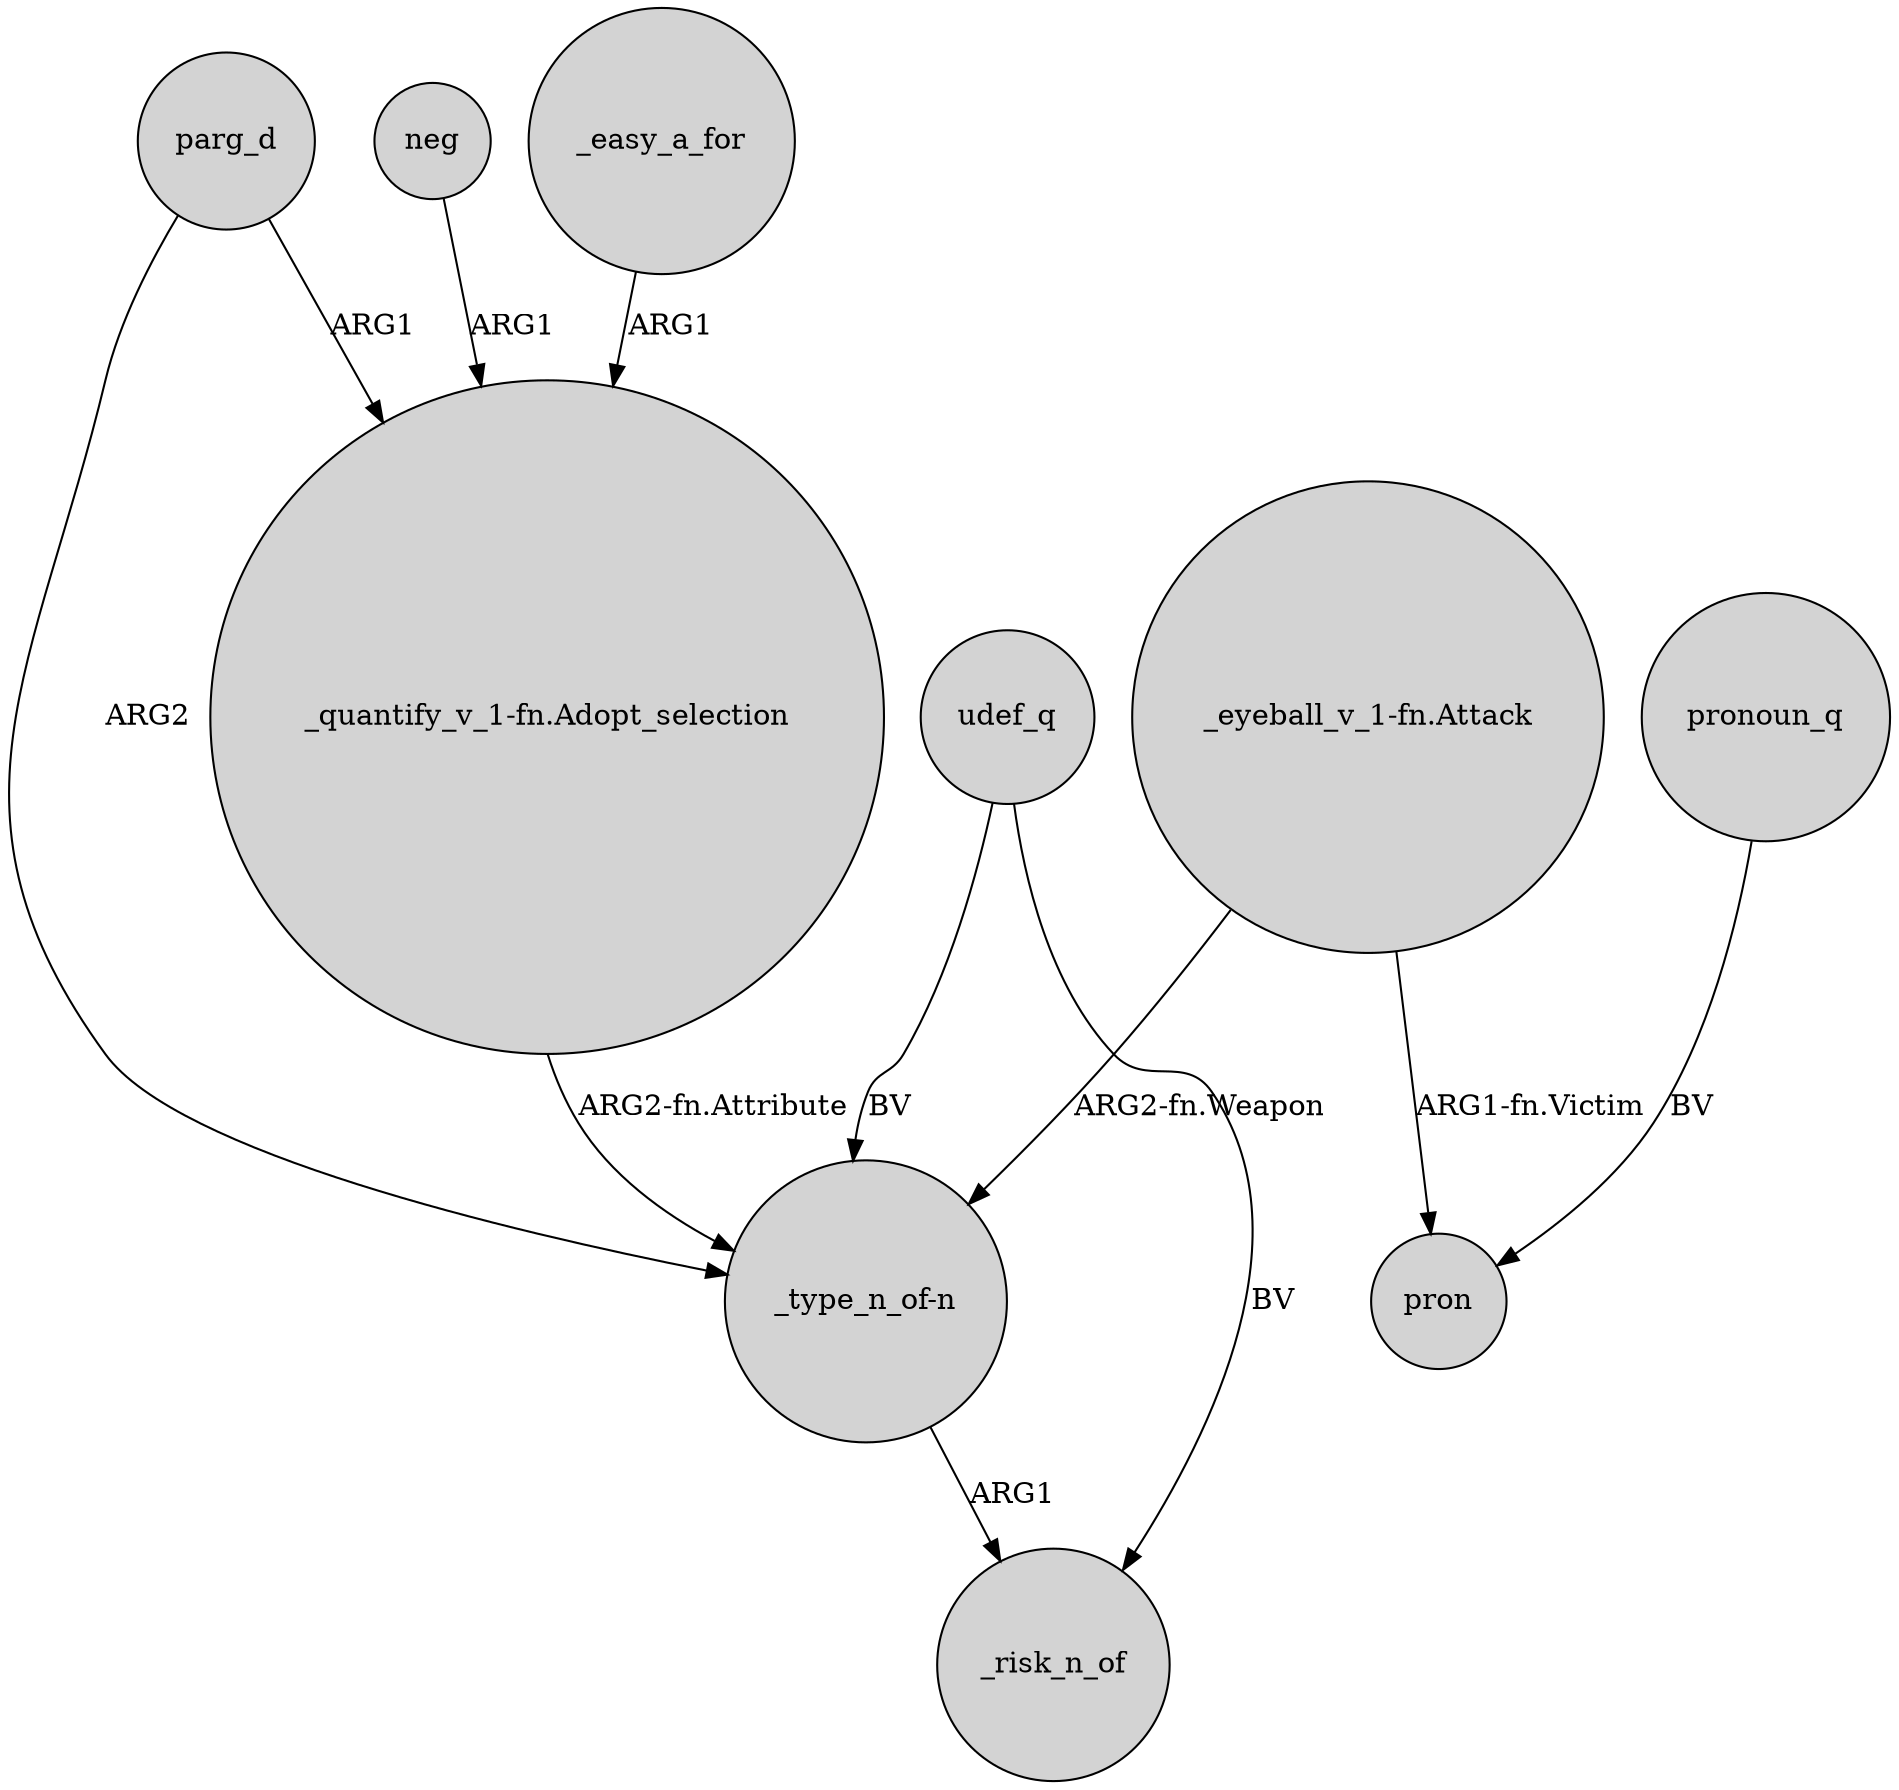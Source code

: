 digraph {
	node [shape=circle style=filled]
	parg_d -> "_quantify_v_1-fn.Adopt_selection" [label=ARG1]
	"_quantify_v_1-fn.Adopt_selection" -> "_type_n_of-n" [label="ARG2-fn.Attribute"]
	neg -> "_quantify_v_1-fn.Adopt_selection" [label=ARG1]
	udef_q -> _risk_n_of [label=BV]
	udef_q -> "_type_n_of-n" [label=BV]
	pronoun_q -> pron [label=BV]
	"_type_n_of-n" -> _risk_n_of [label=ARG1]
	"_eyeball_v_1-fn.Attack" -> "_type_n_of-n" [label="ARG2-fn.Weapon"]
	parg_d -> "_type_n_of-n" [label=ARG2]
	"_eyeball_v_1-fn.Attack" -> pron [label="ARG1-fn.Victim"]
	_easy_a_for -> "_quantify_v_1-fn.Adopt_selection" [label=ARG1]
}
